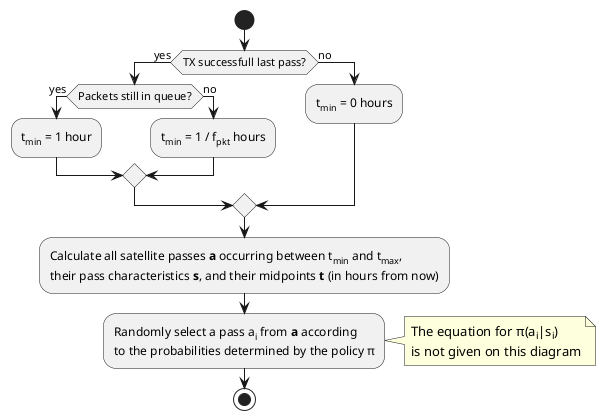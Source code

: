@startuml



start

if (TX successfull last pass?) then (yes)
    if (Packets still in queue?) then (yes)
        :t<sub>min</sub> = 1 hour;
        
    else (no)
        :t<sub>min</sub> = 1 / f<sub>pkt</sub> hours;
        
    endif
else (no)
    :t<sub>min</sub> = 0 hours;
endif
:Calculate all satellite passes **a** occurring between t<sub>min</sub> and t<sub>max</sub>,
their pass characteristics **s**, and their midpoints **t** (in hours from now);
:Randomly select a pass a<sub>i</sub> from **a** according
to the probabilities determined by the policy π;
note right: The equation for π(a<sub>i</sub>|s<sub>i</sub>)\nis not given on this diagram

stop



@enduml